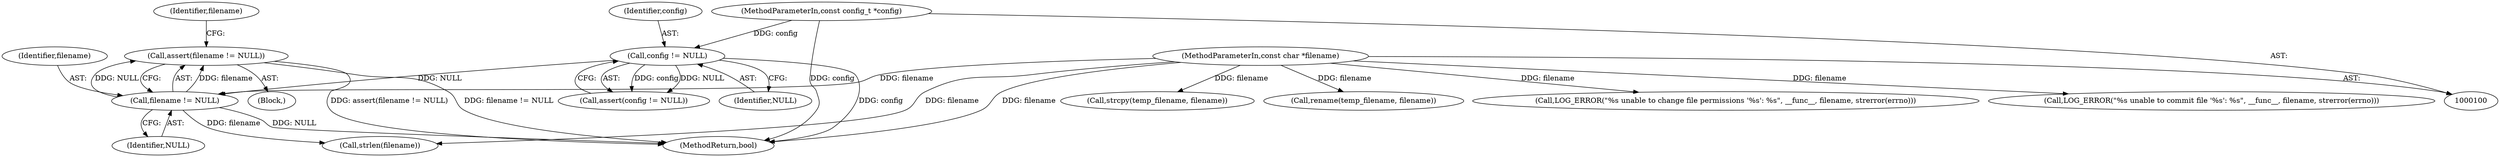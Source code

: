 digraph "0_Android_472271b153c5dc53c28beac55480a8d8434b2d5c_56@API" {
"1000108" [label="(Call,assert(filename != NULL))"];
"1000109" [label="(Call,filename != NULL)"];
"1000102" [label="(MethodParameterIn,const char *filename)"];
"1000105" [label="(Call,config != NULL)"];
"1000101" [label="(MethodParameterIn,const config_t *config)"];
"1000109" [label="(Call,filename != NULL)"];
"1000111" [label="(Identifier,NULL)"];
"1000134" [label="(Call,strcpy(temp_filename, filename))"];
"1000115" [label="(Identifier,filename)"];
"1000101" [label="(MethodParameterIn,const config_t *config)"];
"1000286" [label="(MethodReturn,bool)"];
"1000102" [label="(MethodParameterIn,const char *filename)"];
"1000108" [label="(Call,assert(filename != NULL))"];
"1000262" [label="(Call,rename(temp_filename, filename))"];
"1000104" [label="(Call,assert(config != NULL))"];
"1000103" [label="(Block,)"];
"1000253" [label="(Call,LOG_ERROR(\"%s unable to change file permissions '%s': %s\", __func__, filename, strerror(errno)))"];
"1000268" [label="(Call,LOG_ERROR(\"%s unable to commit file '%s': %s\", __func__, filename, strerror(errno)))"];
"1000105" [label="(Call,config != NULL)"];
"1000106" [label="(Identifier,config)"];
"1000107" [label="(Identifier,NULL)"];
"1000122" [label="(Call,strlen(filename))"];
"1000110" [label="(Identifier,filename)"];
"1000108" -> "1000103"  [label="AST: "];
"1000108" -> "1000109"  [label="CFG: "];
"1000109" -> "1000108"  [label="AST: "];
"1000115" -> "1000108"  [label="CFG: "];
"1000108" -> "1000286"  [label="DDG: assert(filename != NULL)"];
"1000108" -> "1000286"  [label="DDG: filename != NULL"];
"1000109" -> "1000108"  [label="DDG: filename"];
"1000109" -> "1000108"  [label="DDG: NULL"];
"1000109" -> "1000111"  [label="CFG: "];
"1000110" -> "1000109"  [label="AST: "];
"1000111" -> "1000109"  [label="AST: "];
"1000109" -> "1000286"  [label="DDG: NULL"];
"1000102" -> "1000109"  [label="DDG: filename"];
"1000105" -> "1000109"  [label="DDG: NULL"];
"1000109" -> "1000122"  [label="DDG: filename"];
"1000102" -> "1000100"  [label="AST: "];
"1000102" -> "1000286"  [label="DDG: filename"];
"1000102" -> "1000122"  [label="DDG: filename"];
"1000102" -> "1000134"  [label="DDG: filename"];
"1000102" -> "1000253"  [label="DDG: filename"];
"1000102" -> "1000262"  [label="DDG: filename"];
"1000102" -> "1000268"  [label="DDG: filename"];
"1000105" -> "1000104"  [label="AST: "];
"1000105" -> "1000107"  [label="CFG: "];
"1000106" -> "1000105"  [label="AST: "];
"1000107" -> "1000105"  [label="AST: "];
"1000104" -> "1000105"  [label="CFG: "];
"1000105" -> "1000286"  [label="DDG: config"];
"1000105" -> "1000104"  [label="DDG: config"];
"1000105" -> "1000104"  [label="DDG: NULL"];
"1000101" -> "1000105"  [label="DDG: config"];
"1000101" -> "1000100"  [label="AST: "];
"1000101" -> "1000286"  [label="DDG: config"];
}
